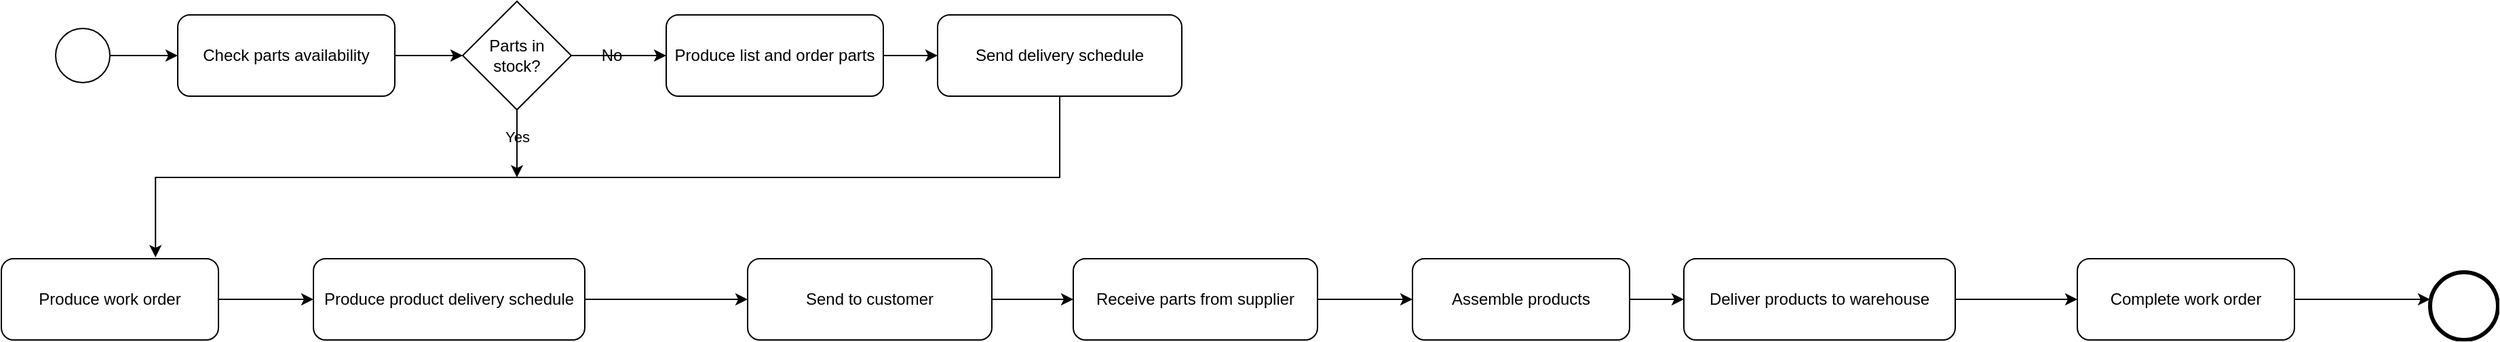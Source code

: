 <mxfile version="24.7.17">
  <diagram name="Manufacturing Process BPMN" id="tQEFrsimub_-NjzGZvVE">
    <mxGraphModel dx="1221" dy="725" grid="1" gridSize="10" guides="1" tooltips="1" connect="1" arrows="1" fold="1" page="1" pageScale="1" pageWidth="827" pageHeight="1169" math="0" shadow="0">
      <root>
        <mxCell id="0" />
        <mxCell id="1" parent="0" />
        <mxCell id="prYCgUCqdU0S5GqHGBsI-105" value="" style="ellipse;whiteSpace=wrap;html=1;aspect=fixed;" vertex="1" parent="1">
          <mxGeometry x="60" y="50" width="40" height="40" as="geometry" />
        </mxCell>
        <mxCell id="prYCgUCqdU0S5GqHGBsI-106" value="Check parts availability" style="rounded=1;whiteSpace=wrap;html=1;fontSize=12;" vertex="1" parent="1">
          <mxGeometry x="150" y="40" width="160" height="60" as="geometry" />
        </mxCell>
        <mxCell id="prYCgUCqdU0S5GqHGBsI-107" style="edgeStyle=orthogonalEdgeStyle;html=1;" edge="1" parent="1" source="prYCgUCqdU0S5GqHGBsI-105" target="prYCgUCqdU0S5GqHGBsI-106">
          <mxGeometry relative="1" as="geometry" />
        </mxCell>
        <mxCell id="prYCgUCqdU0S5GqHGBsI-129" style="edgeStyle=orthogonalEdgeStyle;rounded=0;orthogonalLoop=1;jettySize=auto;html=1;" edge="1" parent="1" source="prYCgUCqdU0S5GqHGBsI-108">
          <mxGeometry relative="1" as="geometry">
            <mxPoint x="510" y="70" as="targetPoint" />
          </mxGeometry>
        </mxCell>
        <mxCell id="prYCgUCqdU0S5GqHGBsI-141" style="edgeStyle=orthogonalEdgeStyle;rounded=0;orthogonalLoop=1;jettySize=auto;html=1;curved=1;strokeColor=none;" edge="1" parent="1" source="prYCgUCqdU0S5GqHGBsI-108">
          <mxGeometry relative="1" as="geometry">
            <mxPoint x="400" y="160" as="targetPoint" />
          </mxGeometry>
        </mxCell>
        <mxCell id="prYCgUCqdU0S5GqHGBsI-144" value="Yes" style="edgeLabel;html=1;align=center;verticalAlign=middle;resizable=0;points=[];" vertex="1" connectable="0" parent="prYCgUCqdU0S5GqHGBsI-141">
          <mxGeometry x="-0.208" y="2" relative="1" as="geometry">
            <mxPoint x="-2" as="offset" />
          </mxGeometry>
        </mxCell>
        <mxCell id="prYCgUCqdU0S5GqHGBsI-145" style="edgeStyle=orthogonalEdgeStyle;rounded=0;orthogonalLoop=1;jettySize=auto;html=1;exitX=0.5;exitY=1;exitDx=0;exitDy=0;startSize=0;endSize=6;" edge="1" parent="1" source="prYCgUCqdU0S5GqHGBsI-108">
          <mxGeometry relative="1" as="geometry">
            <mxPoint x="400" y="160" as="targetPoint" />
          </mxGeometry>
        </mxCell>
        <mxCell id="prYCgUCqdU0S5GqHGBsI-108" value="Parts in stock?" style="rhombus;whiteSpace=wrap;html=1;" vertex="1" parent="1">
          <mxGeometry x="360" y="30" width="80" height="80" as="geometry" />
        </mxCell>
        <mxCell id="prYCgUCqdU0S5GqHGBsI-109" style="edgeStyle=orthogonalEdgeStyle;html=1;" edge="1" parent="1" source="prYCgUCqdU0S5GqHGBsI-106" target="prYCgUCqdU0S5GqHGBsI-108">
          <mxGeometry relative="1" as="geometry" />
        </mxCell>
        <mxCell id="prYCgUCqdU0S5GqHGBsI-110" value="Produce list and order parts" style="rounded=1;whiteSpace=wrap;html=1;fontSize=12;" vertex="1" parent="1">
          <mxGeometry x="510" y="40" width="160" height="60" as="geometry" />
        </mxCell>
        <mxCell id="prYCgUCqdU0S5GqHGBsI-112" value="Send delivery schedule" style="rounded=1;whiteSpace=wrap;html=1;fontSize=12;" vertex="1" parent="1">
          <mxGeometry x="710" y="40" width="180" height="60" as="geometry" />
        </mxCell>
        <mxCell id="prYCgUCqdU0S5GqHGBsI-113" style="edgeStyle=orthogonalEdgeStyle;html=1;" edge="1" parent="1" source="prYCgUCqdU0S5GqHGBsI-110" target="prYCgUCqdU0S5GqHGBsI-112">
          <mxGeometry relative="1" as="geometry" />
        </mxCell>
        <mxCell id="prYCgUCqdU0S5GqHGBsI-114" value="Produce work order" style="rounded=1;whiteSpace=wrap;html=1;fontSize=12;" vertex="1" parent="1">
          <mxGeometry x="20" y="220" width="160" height="60" as="geometry" />
        </mxCell>
        <mxCell id="prYCgUCqdU0S5GqHGBsI-137" style="edgeStyle=orthogonalEdgeStyle;rounded=0;orthogonalLoop=1;jettySize=auto;html=1;" edge="1" parent="1" source="prYCgUCqdU0S5GqHGBsI-117">
          <mxGeometry relative="1" as="geometry">
            <mxPoint x="570" y="250" as="targetPoint" />
          </mxGeometry>
        </mxCell>
        <mxCell id="prYCgUCqdU0S5GqHGBsI-117" value="Produce product delivery schedule" style="rounded=1;whiteSpace=wrap;html=1;fontSize=12;" vertex="1" parent="1">
          <mxGeometry x="250" y="220" width="200" height="60" as="geometry" />
        </mxCell>
        <mxCell id="prYCgUCqdU0S5GqHGBsI-118" style="edgeStyle=orthogonalEdgeStyle;html=1;" edge="1" parent="1" source="prYCgUCqdU0S5GqHGBsI-114" target="prYCgUCqdU0S5GqHGBsI-117">
          <mxGeometry relative="1" as="geometry" />
        </mxCell>
        <mxCell id="prYCgUCqdU0S5GqHGBsI-119" value="Receive parts from supplier" style="rounded=1;whiteSpace=wrap;html=1;fontSize=12;" vertex="1" parent="1">
          <mxGeometry x="810" y="220" width="180" height="60" as="geometry" />
        </mxCell>
        <mxCell id="prYCgUCqdU0S5GqHGBsI-121" value="Assemble products" style="rounded=1;whiteSpace=wrap;html=1;fontSize=12;" vertex="1" parent="1">
          <mxGeometry x="1060" y="220" width="160" height="60" as="geometry" />
        </mxCell>
        <mxCell id="prYCgUCqdU0S5GqHGBsI-122" style="edgeStyle=orthogonalEdgeStyle;html=1;" edge="1" parent="1" source="prYCgUCqdU0S5GqHGBsI-119" target="prYCgUCqdU0S5GqHGBsI-121">
          <mxGeometry relative="1" as="geometry" />
        </mxCell>
        <mxCell id="prYCgUCqdU0S5GqHGBsI-123" value="Deliver products to warehouse" style="rounded=1;whiteSpace=wrap;html=1;fontSize=12;" vertex="1" parent="1">
          <mxGeometry x="1260" y="220" width="200" height="60" as="geometry" />
        </mxCell>
        <mxCell id="prYCgUCqdU0S5GqHGBsI-124" style="edgeStyle=orthogonalEdgeStyle;html=1;" edge="1" parent="1" source="prYCgUCqdU0S5GqHGBsI-121" target="prYCgUCqdU0S5GqHGBsI-123">
          <mxGeometry relative="1" as="geometry" />
        </mxCell>
        <mxCell id="prYCgUCqdU0S5GqHGBsI-125" value="Complete work order" style="rounded=1;whiteSpace=wrap;html=1;fontSize=12;" vertex="1" parent="1">
          <mxGeometry x="1550" y="220" width="160" height="60" as="geometry" />
        </mxCell>
        <mxCell id="prYCgUCqdU0S5GqHGBsI-126" style="edgeStyle=orthogonalEdgeStyle;html=1;" edge="1" parent="1" source="prYCgUCqdU0S5GqHGBsI-123" target="prYCgUCqdU0S5GqHGBsI-125">
          <mxGeometry relative="1" as="geometry" />
        </mxCell>
        <mxCell id="prYCgUCqdU0S5GqHGBsI-128" style="edgeStyle=orthogonalEdgeStyle;html=1;" edge="1" parent="1" source="prYCgUCqdU0S5GqHGBsI-125">
          <mxGeometry relative="1" as="geometry">
            <mxPoint x="1810" y="250" as="targetPoint" />
          </mxGeometry>
        </mxCell>
        <mxCell id="prYCgUCqdU0S5GqHGBsI-130" value="No" style="text;html=1;align=center;verticalAlign=middle;whiteSpace=wrap;rounded=0;" vertex="1" parent="1">
          <mxGeometry x="440" y="55" width="60" height="30" as="geometry" />
        </mxCell>
        <mxCell id="prYCgUCqdU0S5GqHGBsI-136" style="edgeStyle=orthogonalEdgeStyle;rounded=0;orthogonalLoop=1;jettySize=auto;html=1;exitX=0.5;exitY=1;exitDx=0;exitDy=0;entryX=0.71;entryY=-0.017;entryDx=0;entryDy=0;entryPerimeter=0;" edge="1" parent="1" source="prYCgUCqdU0S5GqHGBsI-112" target="prYCgUCqdU0S5GqHGBsI-114">
          <mxGeometry relative="1" as="geometry" />
        </mxCell>
        <mxCell id="prYCgUCqdU0S5GqHGBsI-139" style="edgeStyle=orthogonalEdgeStyle;rounded=0;orthogonalLoop=1;jettySize=auto;html=1;entryX=0;entryY=0.5;entryDx=0;entryDy=0;" edge="1" parent="1" source="prYCgUCqdU0S5GqHGBsI-138" target="prYCgUCqdU0S5GqHGBsI-119">
          <mxGeometry relative="1" as="geometry">
            <mxPoint x="800" y="250" as="targetPoint" />
          </mxGeometry>
        </mxCell>
        <mxCell id="prYCgUCqdU0S5GqHGBsI-138" value="Send to customer" style="rounded=1;whiteSpace=wrap;html=1;fontSize=12;" vertex="1" parent="1">
          <mxGeometry x="570" y="220" width="180" height="60" as="geometry" />
        </mxCell>
        <mxCell id="prYCgUCqdU0S5GqHGBsI-140" value="" style="points=[[0.145,0.145,0],[0.5,0,0],[0.855,0.145,0],[1,0.5,0],[0.855,0.855,0],[0.5,1,0],[0.145,0.855,0],[0,0.5,0]];shape=mxgraph.bpmn.event;html=1;verticalLabelPosition=bottom;labelBackgroundColor=#ffffff;verticalAlign=top;align=center;perimeter=ellipsePerimeter;outlineConnect=0;aspect=fixed;outline=end;symbol=terminate2;" vertex="1" parent="1">
          <mxGeometry x="1810" y="230" width="50" height="50" as="geometry" />
        </mxCell>
      </root>
    </mxGraphModel>
  </diagram>
</mxfile>
